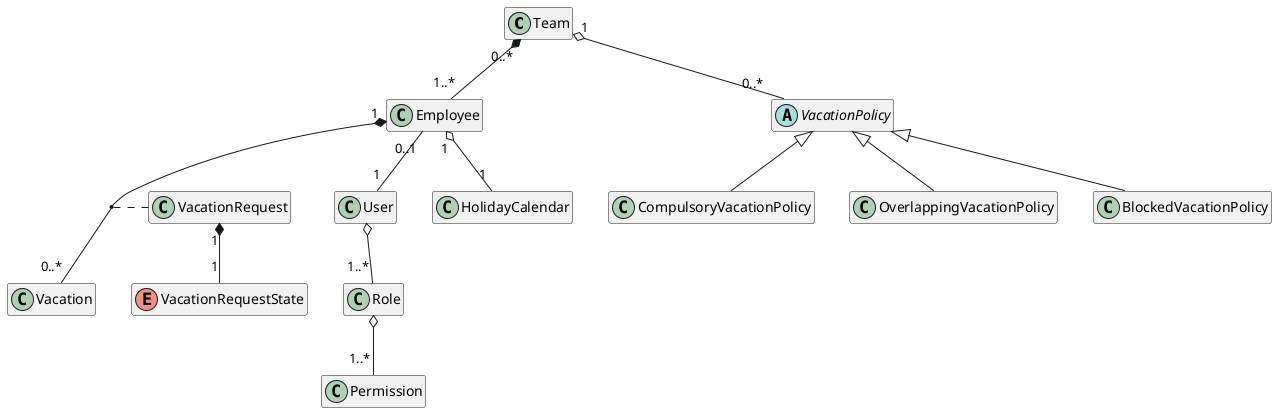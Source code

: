 @startuml class-diagram

hide empty members

class Team
class Employee
class HolidayCalendar
class User
class Role
class Permission

class Vacation
class VacationRequest
enum VacationRequestState

abstract class VacationPolicy
class BlockedVacationPolicy
class CompulsoryVacationPolicy
class OverlappingVacationPolicy

Team "0..*" *-- "1..*" Employee
Team "1" o-- "0..*" VacationPolicy
Employee "0..1" -- "1" User
Employee "1" o-- "1" HolidayCalendar
Employee "1" *-- "0..*" Vacation
(Employee, Vacation) .. VacationRequest
VacationRequest "1" *-- "1" VacationRequestState
VacationPolicy <|-- BlockedVacationPolicy
VacationPolicy <|-- CompulsoryVacationPolicy
VacationPolicy <|-- OverlappingVacationPolicy

User o-- "1..*" Role
Role o-- "1..*" Permission

@enduml
